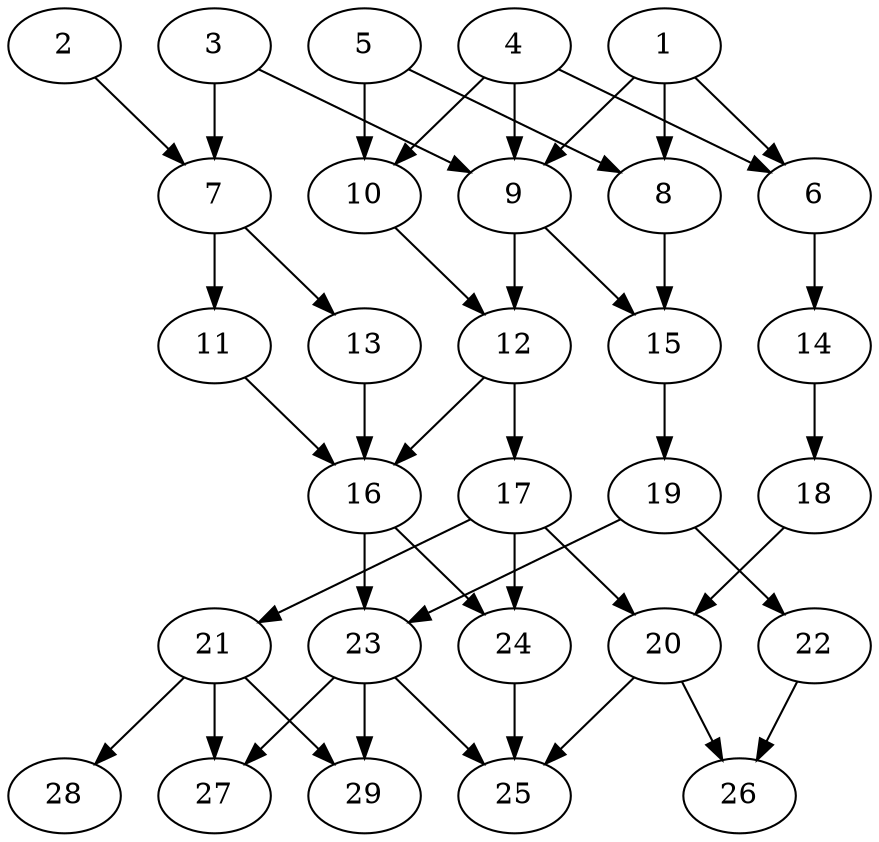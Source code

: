 // DAG (tier=2-normal, mode=data, n=29, ccr=0.443, fat=0.503, density=0.482, regular=0.526, jump=0.182, mindata=2097152, maxdata=16777216)
// DAG automatically generated by daggen at Sun Aug 24 16:33:34 2025
// /home/ermia/Project/Environments/daggen/bin/daggen --dot --ccr 0.443 --fat 0.503 --regular 0.526 --density 0.482 --jump 0.182 --mindata 2097152 --maxdata 16777216 -n 29 
digraph G {
  1 [size="6696745026470939", alpha="0.05", expect_size="3348372513235469"]
  1 -> 6 [size ="110718628134912"]
  1 -> 8 [size ="110718628134912"]
  1 -> 9 [size ="110718628134912"]
  2 [size="1466602122933255168", alpha="0.14", expect_size="733301061466627584"]
  2 -> 7 [size ="774705564876800"]
  3 [size="5050142012940024", alpha="0.14", expect_size="2525071006470012"]
  3 -> 7 [size ="97600791379968"]
  3 -> 9 [size ="97600791379968"]
  4 [size="1391756611701335808", alpha="0.06", expect_size="695878305850667904"]
  4 -> 6 [size ="1459196021178368"]
  4 -> 9 [size ="1459196021178368"]
  4 -> 10 [size ="1459196021178368"]
  5 [size="15727616995043518", alpha="0.09", expect_size="7863808497521759"]
  5 -> 8 [size ="1150280322252800"]
  5 -> 10 [size ="1150280322252800"]
  6 [size="643732189234528384", alpha="0.06", expect_size="321866094617264192"]
  6 -> 14 [size ="1247332624498688"]
  7 [size="1671668572666986496000", alpha="0.05", expect_size="835834286333493248000"]
  7 -> 11 [size ="1126825774284800"]
  7 -> 13 [size ="1126825774284800"]
  8 [size="3404504763218163400704", alpha="0.20", expect_size="1702252381609081700352"]
  8 -> 15 [size ="1810475356520448"]
  9 [size="16698491981071416", alpha="0.19", expect_size="8349245990535708"]
  9 -> 12 [size ="586136208539648"]
  9 -> 15 [size ="586136208539648"]
  10 [size="4136239087049374695424", alpha="0.01", expect_size="2068119543524687347712"]
  10 -> 12 [size ="2061391162769408"]
  11 [size="92090671199944704000", alpha="0.19", expect_size="46045335599972352000"]
  11 -> 16 [size ="163142487244800"]
  12 [size="3460425983276104024064", alpha="0.11", expect_size="1730212991638052012032"]
  12 -> 16 [size ="1830246970032128"]
  12 -> 17 [size ="1830246970032128"]
  13 [size="18880143331574368", alpha="0.02", expect_size="9440071665787184"]
  13 -> 16 [size ="532317206478848"]
  14 [size="47760630529575832", alpha="0.04", expect_size="23880315264787916"]
  14 -> 18 [size ="811076799168512"]
  15 [size="644857889009038262272", alpha="0.07", expect_size="322428944504519131136"]
  15 -> 19 [size ="597126023217152"]
  16 [size="83555478080635568", alpha="0.07", expect_size="41777739040317784"]
  16 -> 23 [size ="1877132913410048"]
  16 -> 24 [size ="1877132913410048"]
  17 [size="73941786675756048", alpha="0.19", expect_size="36970893337878024"]
  17 -> 20 [size ="44530220924928"]
  17 -> 21 [size ="44530220924928"]
  17 -> 24 [size ="44530220924928"]
  18 [size="6156300131083600896", alpha="0.02", expect_size="3078150065541800448"]
  18 -> 20 [size ="2025778367692800"]
  19 [size="1650555731515124219904", alpha="0.11", expect_size="825277865757562109952"]
  19 -> 22 [size ="1117317966594048"]
  19 -> 23 [size ="1117317966594048"]
  20 [size="103363608801557280", alpha="0.10", expect_size="51681804400778640"]
  20 -> 25 [size ="94084957995008"]
  20 -> 26 [size ="94084957995008"]
  21 [size="1035805593250132480", alpha="0.07", expect_size="517902796625066240"]
  21 -> 27 [size ="1530862919221248"]
  21 -> 28 [size ="1530862919221248"]
  21 -> 29 [size ="1530862919221248"]
  22 [size="13775396592632725504", alpha="0.09", expect_size="6887698296316362752"]
  22 -> 26 [size ="45971929038848"]
  23 [size="649685108472558911488", alpha="0.07", expect_size="324842554236279455744"]
  23 -> 25 [size ="600102259392512"]
  23 -> 27 [size ="600102259392512"]
  23 -> 29 [size ="600102259392512"]
  24 [size="16498970969400984", alpha="0.14", expect_size="8249485484700492"]
  24 -> 25 [size ="1146550587752448"]
  25 [size="1708718563524608000000", alpha="0.12", expect_size="854359281762304000000"]
  26 [size="4581971879895498752000", alpha="0.13", expect_size="2290985939947749376000"]
  27 [size="667590958623227904000", alpha="0.11", expect_size="333795479311613952000"]
  28 [size="32893990249993076736", alpha="0.17", expect_size="16446995124996538368"]
  29 [size="1158939060399712256", alpha="0.09", expect_size="579469530199856128"]
}
